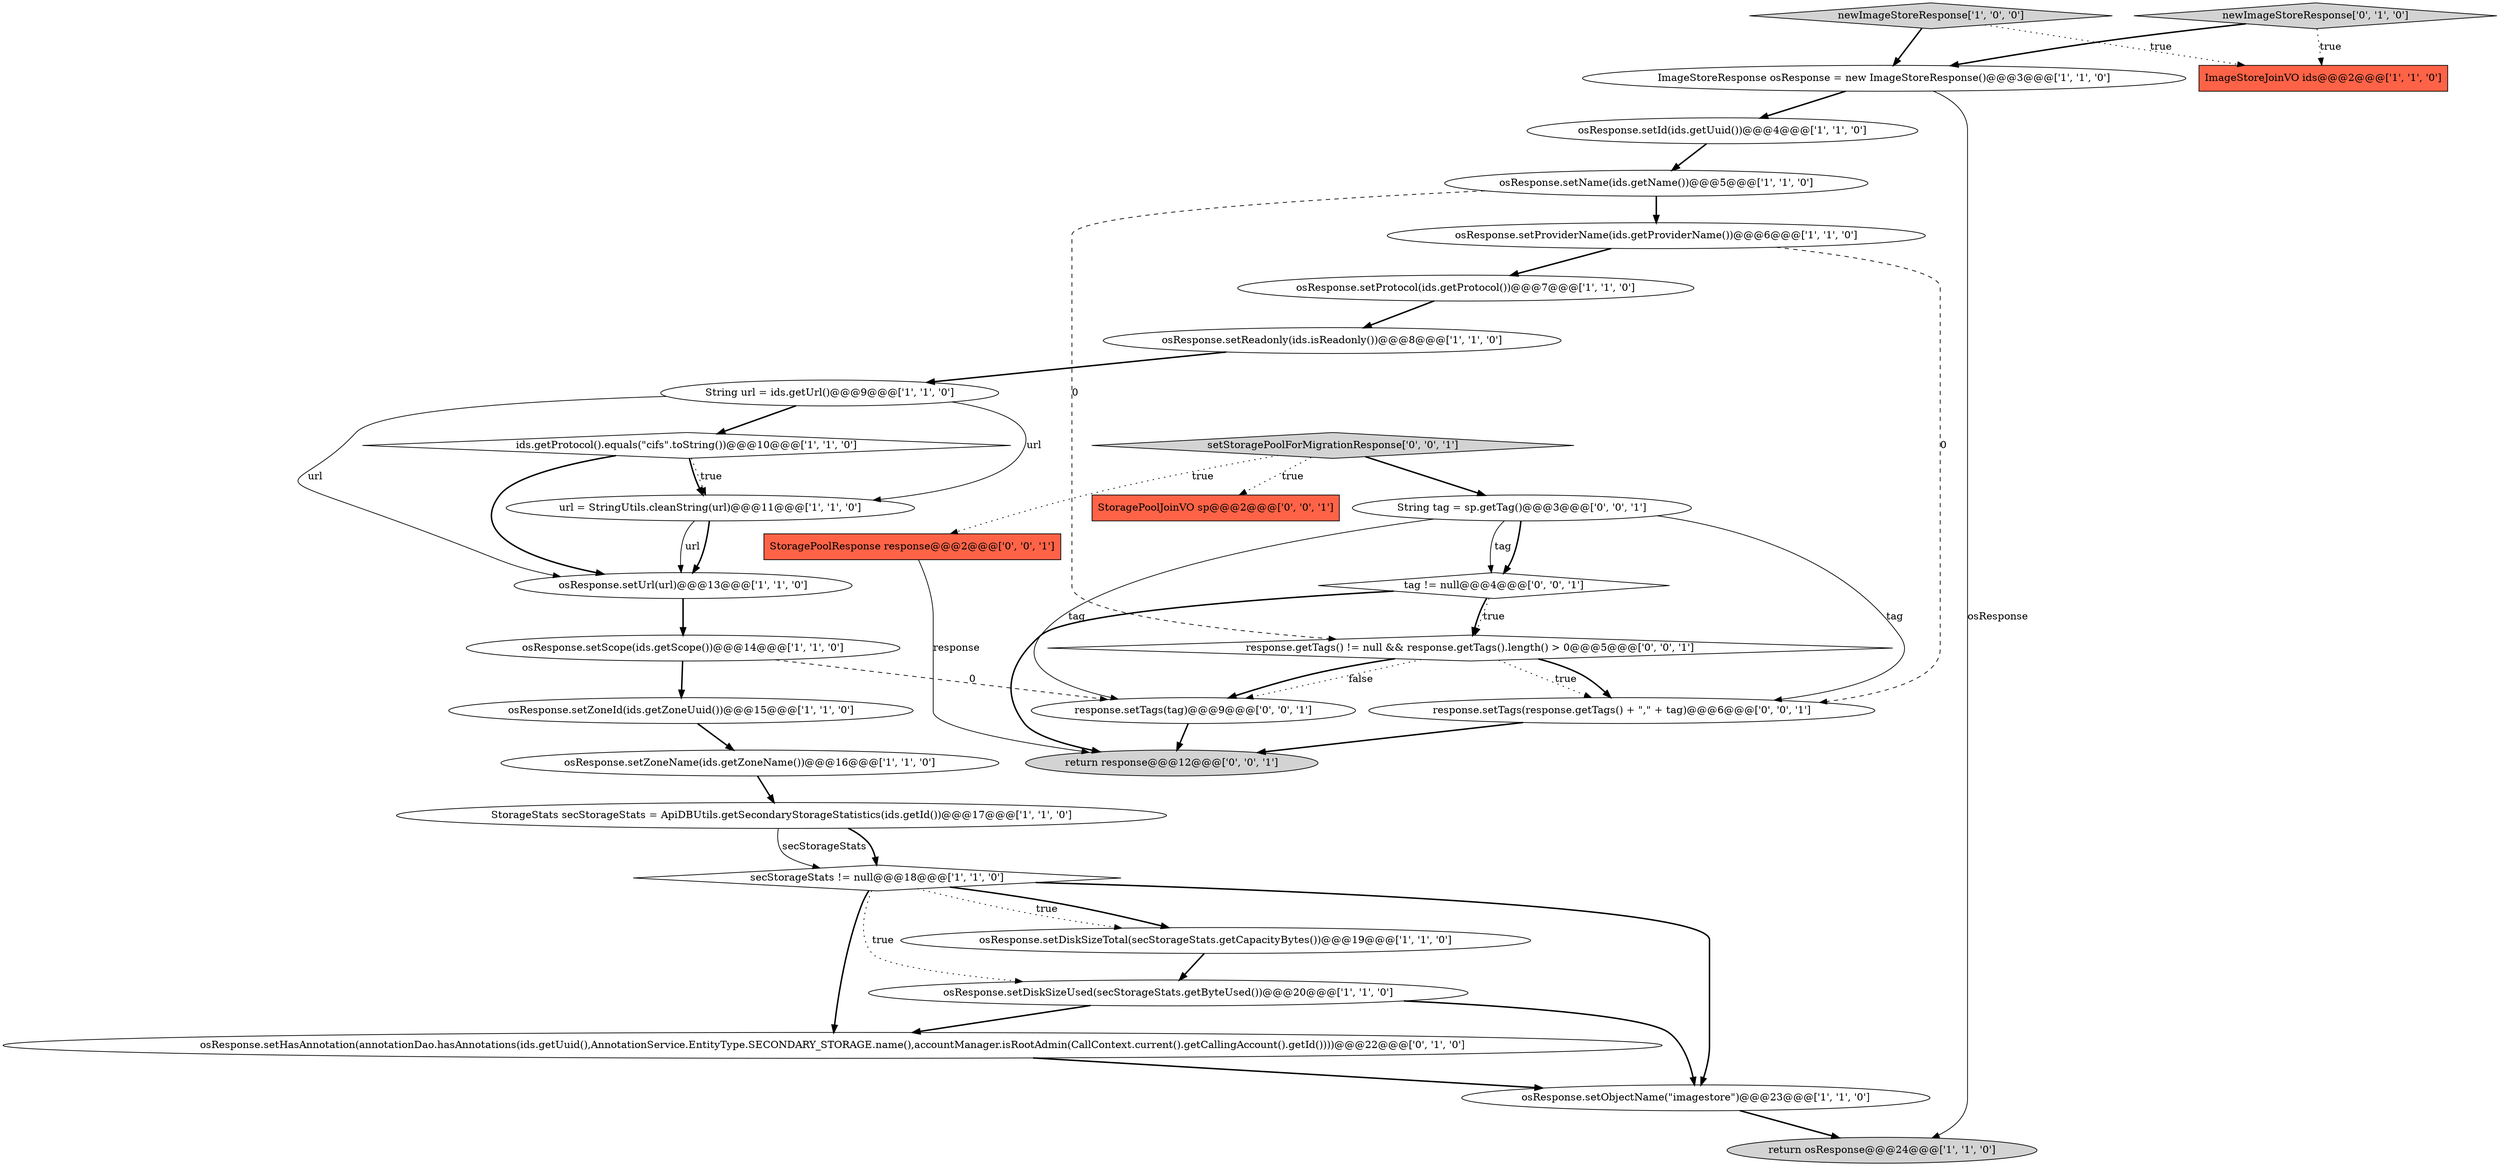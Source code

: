 digraph {
6 [style = filled, label = "osResponse.setId(ids.getUuid())@@@4@@@['1', '1', '0']", fillcolor = white, shape = ellipse image = "AAA0AAABBB1BBB"];
15 [style = filled, label = "osResponse.setObjectName(\"imagestore\")@@@23@@@['1', '1', '0']", fillcolor = white, shape = ellipse image = "AAA0AAABBB1BBB"];
30 [style = filled, label = "tag != null@@@4@@@['0', '0', '1']", fillcolor = white, shape = diamond image = "AAA0AAABBB3BBB"];
24 [style = filled, label = "String tag = sp.getTag()@@@3@@@['0', '0', '1']", fillcolor = white, shape = ellipse image = "AAA0AAABBB3BBB"];
28 [style = filled, label = "response.setTags(response.getTags() + \",\" + tag)@@@6@@@['0', '0', '1']", fillcolor = white, shape = ellipse image = "AAA0AAABBB3BBB"];
10 [style = filled, label = "ImageStoreJoinVO ids@@@2@@@['1', '1', '0']", fillcolor = tomato, shape = box image = "AAA0AAABBB1BBB"];
5 [style = filled, label = "url = StringUtils.cleanString(url)@@@11@@@['1', '1', '0']", fillcolor = white, shape = ellipse image = "AAA0AAABBB1BBB"];
11 [style = filled, label = "osResponse.setUrl(url)@@@13@@@['1', '1', '0']", fillcolor = white, shape = ellipse image = "AAA0AAABBB1BBB"];
17 [style = filled, label = "osResponse.setReadonly(ids.isReadonly())@@@8@@@['1', '1', '0']", fillcolor = white, shape = ellipse image = "AAA0AAABBB1BBB"];
18 [style = filled, label = "osResponse.setName(ids.getName())@@@5@@@['1', '1', '0']", fillcolor = white, shape = ellipse image = "AAA0AAABBB1BBB"];
9 [style = filled, label = "secStorageStats != null@@@18@@@['1', '1', '0']", fillcolor = white, shape = diamond image = "AAA0AAABBB1BBB"];
23 [style = filled, label = "return response@@@12@@@['0', '0', '1']", fillcolor = lightgray, shape = ellipse image = "AAA0AAABBB3BBB"];
19 [style = filled, label = "osResponse.setDiskSizeTotal(secStorageStats.getCapacityBytes())@@@19@@@['1', '1', '0']", fillcolor = white, shape = ellipse image = "AAA0AAABBB1BBB"];
13 [style = filled, label = "osResponse.setScope(ids.getScope())@@@14@@@['1', '1', '0']", fillcolor = white, shape = ellipse image = "AAA0AAABBB1BBB"];
25 [style = filled, label = "response.setTags(tag)@@@9@@@['0', '0', '1']", fillcolor = white, shape = ellipse image = "AAA0AAABBB3BBB"];
2 [style = filled, label = "ImageStoreResponse osResponse = new ImageStoreResponse()@@@3@@@['1', '1', '0']", fillcolor = white, shape = ellipse image = "AAA0AAABBB1BBB"];
1 [style = filled, label = "String url = ids.getUrl()@@@9@@@['1', '1', '0']", fillcolor = white, shape = ellipse image = "AAA0AAABBB1BBB"];
27 [style = filled, label = "setStoragePoolForMigrationResponse['0', '0', '1']", fillcolor = lightgray, shape = diamond image = "AAA0AAABBB3BBB"];
14 [style = filled, label = "StorageStats secStorageStats = ApiDBUtils.getSecondaryStorageStatistics(ids.getId())@@@17@@@['1', '1', '0']", fillcolor = white, shape = ellipse image = "AAA0AAABBB1BBB"];
16 [style = filled, label = "newImageStoreResponse['1', '0', '0']", fillcolor = lightgray, shape = diamond image = "AAA0AAABBB1BBB"];
29 [style = filled, label = "StoragePoolJoinVO sp@@@2@@@['0', '0', '1']", fillcolor = tomato, shape = box image = "AAA0AAABBB3BBB"];
31 [style = filled, label = "response.getTags() != null && response.getTags().length() > 0@@@5@@@['0', '0', '1']", fillcolor = white, shape = diamond image = "AAA0AAABBB3BBB"];
0 [style = filled, label = "osResponse.setProtocol(ids.getProtocol())@@@7@@@['1', '1', '0']", fillcolor = white, shape = ellipse image = "AAA0AAABBB1BBB"];
12 [style = filled, label = "osResponse.setZoneId(ids.getZoneUuid())@@@15@@@['1', '1', '0']", fillcolor = white, shape = ellipse image = "AAA0AAABBB1BBB"];
7 [style = filled, label = "osResponse.setProviderName(ids.getProviderName())@@@6@@@['1', '1', '0']", fillcolor = white, shape = ellipse image = "AAA0AAABBB1BBB"];
8 [style = filled, label = "ids.getProtocol().equals(\"cifs\".toString())@@@10@@@['1', '1', '0']", fillcolor = white, shape = diamond image = "AAA0AAABBB1BBB"];
3 [style = filled, label = "osResponse.setDiskSizeUsed(secStorageStats.getByteUsed())@@@20@@@['1', '1', '0']", fillcolor = white, shape = ellipse image = "AAA0AAABBB1BBB"];
26 [style = filled, label = "StoragePoolResponse response@@@2@@@['0', '0', '1']", fillcolor = tomato, shape = box image = "AAA0AAABBB3BBB"];
21 [style = filled, label = "osResponse.setHasAnnotation(annotationDao.hasAnnotations(ids.getUuid(),AnnotationService.EntityType.SECONDARY_STORAGE.name(),accountManager.isRootAdmin(CallContext.current().getCallingAccount().getId())))@@@22@@@['0', '1', '0']", fillcolor = white, shape = ellipse image = "AAA1AAABBB2BBB"];
22 [style = filled, label = "newImageStoreResponse['0', '1', '0']", fillcolor = lightgray, shape = diamond image = "AAA0AAABBB2BBB"];
20 [style = filled, label = "osResponse.setZoneName(ids.getZoneName())@@@16@@@['1', '1', '0']", fillcolor = white, shape = ellipse image = "AAA0AAABBB1BBB"];
4 [style = filled, label = "return osResponse@@@24@@@['1', '1', '0']", fillcolor = lightgray, shape = ellipse image = "AAA0AAABBB1BBB"];
22->2 [style = bold, label=""];
19->3 [style = bold, label=""];
25->23 [style = bold, label=""];
9->19 [style = bold, label=""];
5->11 [style = solid, label="url"];
6->18 [style = bold, label=""];
8->5 [style = bold, label=""];
21->15 [style = bold, label=""];
27->29 [style = dotted, label="true"];
7->28 [style = dashed, label="0"];
24->30 [style = solid, label="tag"];
31->28 [style = dotted, label="true"];
15->4 [style = bold, label=""];
1->8 [style = bold, label=""];
3->21 [style = bold, label=""];
14->9 [style = solid, label="secStorageStats"];
9->15 [style = bold, label=""];
28->23 [style = bold, label=""];
14->9 [style = bold, label=""];
9->21 [style = bold, label=""];
24->30 [style = bold, label=""];
27->26 [style = dotted, label="true"];
1->5 [style = solid, label="url"];
2->4 [style = solid, label="osResponse"];
30->31 [style = bold, label=""];
16->2 [style = bold, label=""];
8->11 [style = bold, label=""];
27->24 [style = bold, label=""];
13->12 [style = bold, label=""];
26->23 [style = solid, label="response"];
31->25 [style = dotted, label="false"];
13->25 [style = dashed, label="0"];
5->11 [style = bold, label=""];
30->31 [style = dotted, label="true"];
16->10 [style = dotted, label="true"];
30->23 [style = bold, label=""];
7->0 [style = bold, label=""];
12->20 [style = bold, label=""];
11->13 [style = bold, label=""];
0->17 [style = bold, label=""];
3->15 [style = bold, label=""];
1->11 [style = solid, label="url"];
8->5 [style = dotted, label="true"];
2->6 [style = bold, label=""];
22->10 [style = dotted, label="true"];
18->31 [style = dashed, label="0"];
9->3 [style = dotted, label="true"];
24->25 [style = solid, label="tag"];
31->28 [style = bold, label=""];
20->14 [style = bold, label=""];
24->28 [style = solid, label="tag"];
9->19 [style = dotted, label="true"];
31->25 [style = bold, label=""];
17->1 [style = bold, label=""];
18->7 [style = bold, label=""];
}

